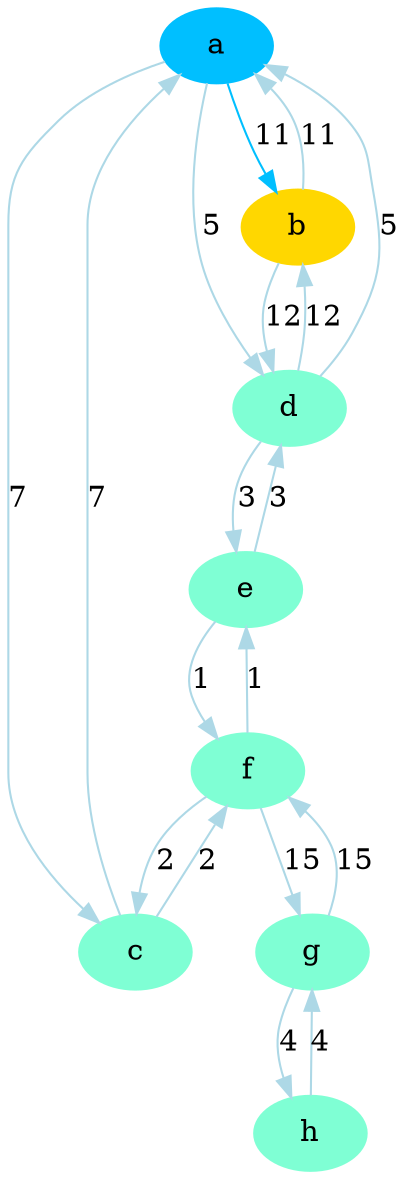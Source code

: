digraph "output/graph003" {
	a [color=deepskyblue1 style=filled]
	b [color=gold1 style=filled]
	c [color=aquamarine style=filled]
	d [color=aquamarine style=filled]
	e [color=aquamarine style=filled]
	f [color=aquamarine style=filled]
	g [color=aquamarine style=filled]
	h [color=aquamarine style=filled]
	a -> b [label=11 color=deepskyblue1]
	b -> a [label=11 color=lightblue]
	a -> c [label=7 color=lightblue]
	c -> a [label=7 color=lightblue]
	a -> d [label=5 color=lightblue]
	d -> a [label=5 color=lightblue]
	b -> d [label=12 color=lightblue]
	d -> b [label=12 color=lightblue]
	d -> e [label=3 color=lightblue]
	e -> d [label=3 color=lightblue]
	e -> f [label=1 color=lightblue]
	f -> e [label=1 color=lightblue]
	c -> f [label=2 color=lightblue]
	f -> c [label=2 color=lightblue]
	f -> g [label=15 color=lightblue]
	g -> f [label=15 color=lightblue]
	g -> h [label=4 color=lightblue]
	h -> g [label=4 color=lightblue]
}
